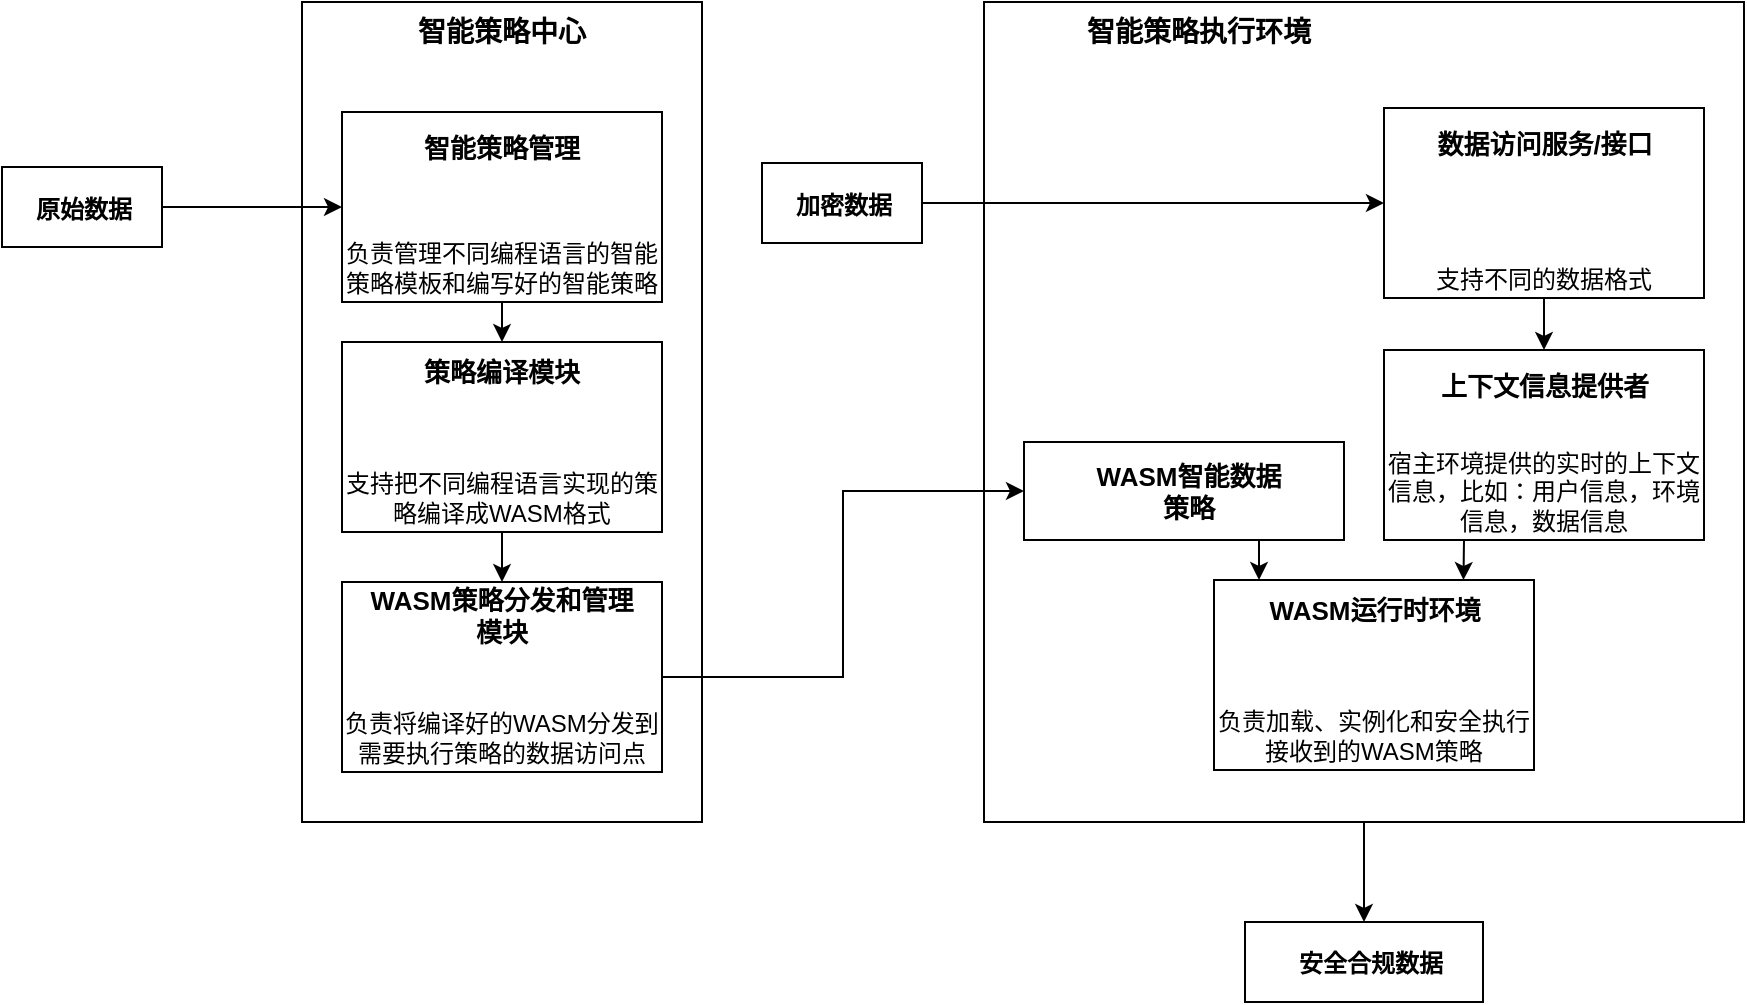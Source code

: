 <mxfile version="28.0.6" pages="3">
  <diagram name="arch" id="RCnvyBVjviqlg7Vbb6u8">
    <mxGraphModel dx="1554" dy="856" grid="1" gridSize="10" guides="1" tooltips="1" connect="1" arrows="1" fold="1" page="1" pageScale="1" pageWidth="2336" pageHeight="1654" math="0" shadow="0">
      <root>
        <mxCell id="0" />
        <mxCell id="1" parent="0" />
        <mxCell id="uTg2soy5fG2xS7olu24i-1" value="" style="rounded=0;whiteSpace=wrap;html=1;strokeWidth=1;fillColor=none;align=center;" parent="1" vertex="1">
          <mxGeometry x="360" y="490" width="200" height="410" as="geometry" />
        </mxCell>
        <mxCell id="uTg2soy5fG2xS7olu24i-2" value="&lt;b&gt;智能策略中心&lt;/b&gt;" style="text;html=1;align=center;verticalAlign=middle;whiteSpace=wrap;rounded=0;fontSize=14;" parent="1" vertex="1">
          <mxGeometry x="405.0" y="490" width="110" height="30" as="geometry" />
        </mxCell>
        <mxCell id="uTg2soy5fG2xS7olu24i-13" style="edgeStyle=orthogonalEdgeStyle;rounded=0;orthogonalLoop=1;jettySize=auto;html=1;exitX=0.5;exitY=1;exitDx=0;exitDy=0;entryX=0.5;entryY=0;entryDx=0;entryDy=0;" parent="1" source="uTg2soy5fG2xS7olu24i-3" target="uTg2soy5fG2xS7olu24i-6" edge="1">
          <mxGeometry relative="1" as="geometry" />
        </mxCell>
        <mxCell id="uTg2soy5fG2xS7olu24i-3" value="负责管理不同编程语言的智能策略模板和编写好的智能策略" style="rounded=0;whiteSpace=wrap;html=1;fillColor=none;verticalAlign=bottom;" parent="1" vertex="1">
          <mxGeometry x="380" y="545" width="160" height="95" as="geometry" />
        </mxCell>
        <mxCell id="uTg2soy5fG2xS7olu24i-4" value="&lt;font style=&quot;font-size: 13px;&quot;&gt;&lt;b style=&quot;&quot;&gt;智能策略管理&lt;/b&gt;&lt;/font&gt;" style="text;html=1;align=center;verticalAlign=middle;whiteSpace=wrap;rounded=0;" parent="1" vertex="1">
          <mxGeometry x="415" y="548" width="90" height="30" as="geometry" />
        </mxCell>
        <mxCell id="uTg2soy5fG2xS7olu24i-16" style="edgeStyle=orthogonalEdgeStyle;rounded=0;orthogonalLoop=1;jettySize=auto;html=1;exitX=0.5;exitY=1;exitDx=0;exitDy=0;entryX=0.5;entryY=0;entryDx=0;entryDy=0;" parent="1" source="uTg2soy5fG2xS7olu24i-5" target="uTg2soy5fG2xS7olu24i-14" edge="1">
          <mxGeometry relative="1" as="geometry" />
        </mxCell>
        <mxCell id="uTg2soy5fG2xS7olu24i-5" value="支持把不同编程语言实现的策略编译成WASM格式" style="rounded=0;whiteSpace=wrap;html=1;fillColor=none;verticalAlign=bottom;" parent="1" vertex="1">
          <mxGeometry x="380" y="660" width="160" height="95" as="geometry" />
        </mxCell>
        <mxCell id="uTg2soy5fG2xS7olu24i-6" value="&lt;font style=&quot;font-size: 13px;&quot;&gt;&lt;b style=&quot;&quot;&gt;策略编译模块&lt;/b&gt;&lt;/font&gt;" style="text;html=1;align=center;verticalAlign=middle;whiteSpace=wrap;rounded=0;" parent="1" vertex="1">
          <mxGeometry x="415" y="660" width="90" height="30" as="geometry" />
        </mxCell>
        <mxCell id="uTg2soy5fG2xS7olu24i-7" value="" style="group" parent="1" vertex="1" connectable="0">
          <mxGeometry x="210" y="572.5" width="80" height="40" as="geometry" />
        </mxCell>
        <mxCell id="uTg2soy5fG2xS7olu24i-8" value="" style="group" parent="uTg2soy5fG2xS7olu24i-7" vertex="1" connectable="0">
          <mxGeometry width="80" height="40" as="geometry" />
        </mxCell>
        <mxCell id="uTg2soy5fG2xS7olu24i-9" value="" style="rounded=0;whiteSpace=wrap;html=1;strokeWidth=1;fillColor=none;align=center;" parent="uTg2soy5fG2xS7olu24i-8" vertex="1">
          <mxGeometry width="80" height="40" as="geometry" />
        </mxCell>
        <mxCell id="uTg2soy5fG2xS7olu24i-10" value="&lt;b&gt;原始数据&lt;/b&gt;" style="text;html=1;align=center;verticalAlign=middle;whiteSpace=wrap;rounded=0;" parent="uTg2soy5fG2xS7olu24i-8" vertex="1">
          <mxGeometry x="6" y="9" width="70" height="24" as="geometry" />
        </mxCell>
        <mxCell id="uTg2soy5fG2xS7olu24i-12" style="edgeStyle=orthogonalEdgeStyle;rounded=0;orthogonalLoop=1;jettySize=auto;html=1;exitX=1;exitY=0.5;exitDx=0;exitDy=0;entryX=0;entryY=0.5;entryDx=0;entryDy=0;" parent="1" source="uTg2soy5fG2xS7olu24i-9" target="uTg2soy5fG2xS7olu24i-3" edge="1">
          <mxGeometry relative="1" as="geometry">
            <mxPoint x="320" y="592.714" as="targetPoint" />
          </mxGeometry>
        </mxCell>
        <mxCell id="uTg2soy5fG2xS7olu24i-14" value="负责将编译好的WASM分发到需要执行策略的数据访问点" style="rounded=0;whiteSpace=wrap;html=1;fillColor=none;verticalAlign=bottom;" parent="1" vertex="1">
          <mxGeometry x="380" y="780" width="160" height="95" as="geometry" />
        </mxCell>
        <mxCell id="uTg2soy5fG2xS7olu24i-15" value="&lt;font style=&quot;font-size: 13px;&quot;&gt;&lt;b style=&quot;&quot;&gt;WASM策略分发和管理模块&lt;/b&gt;&lt;/font&gt;" style="text;html=1;align=center;verticalAlign=middle;whiteSpace=wrap;rounded=0;" parent="1" vertex="1">
          <mxGeometry x="390" y="782" width="140" height="30" as="geometry" />
        </mxCell>
        <mxCell id="uTg2soy5fG2xS7olu24i-49" style="edgeStyle=orthogonalEdgeStyle;rounded=0;orthogonalLoop=1;jettySize=auto;html=1;exitX=0.5;exitY=1;exitDx=0;exitDy=0;" parent="1" source="uTg2soy5fG2xS7olu24i-17" edge="1">
          <mxGeometry relative="1" as="geometry">
            <mxPoint x="891" y="950" as="targetPoint" />
          </mxGeometry>
        </mxCell>
        <mxCell id="uTg2soy5fG2xS7olu24i-17" value="" style="rounded=0;whiteSpace=wrap;html=1;strokeWidth=1;fillColor=none;align=center;" parent="1" vertex="1">
          <mxGeometry x="701" y="490" width="380" height="410" as="geometry" />
        </mxCell>
        <mxCell id="uTg2soy5fG2xS7olu24i-18" value="&lt;b&gt;智能策略执行环境&lt;/b&gt;" style="text;html=1;align=center;verticalAlign=middle;whiteSpace=wrap;rounded=0;fontSize=14;" parent="1" vertex="1">
          <mxGeometry x="746" y="490" width="125" height="30" as="geometry" />
        </mxCell>
        <mxCell id="uTg2soy5fG2xS7olu24i-34" style="edgeStyle=orthogonalEdgeStyle;rounded=0;orthogonalLoop=1;jettySize=auto;html=1;exitX=0.75;exitY=1;exitDx=0;exitDy=0;entryX=0;entryY=0;entryDx=0;entryDy=0;" parent="1" source="uTg2soy5fG2xS7olu24i-20" target="uTg2soy5fG2xS7olu24i-24" edge="1">
          <mxGeometry relative="1" as="geometry" />
        </mxCell>
        <mxCell id="uTg2soy5fG2xS7olu24i-20" value="" style="rounded=0;whiteSpace=wrap;html=1;fillColor=none;verticalAlign=bottom;" parent="1" vertex="1">
          <mxGeometry x="721" y="710" width="160" height="49" as="geometry" />
        </mxCell>
        <mxCell id="uTg2soy5fG2xS7olu24i-21" value="&lt;font style=&quot;font-size: 13px;&quot;&gt;&lt;b style=&quot;&quot;&gt;WASM智能数据策略&lt;/b&gt;&lt;/font&gt;" style="text;html=1;align=center;verticalAlign=middle;whiteSpace=wrap;rounded=0;" parent="1" vertex="1">
          <mxGeometry x="756" y="720" width="95" height="30" as="geometry" />
        </mxCell>
        <mxCell id="uTg2soy5fG2xS7olu24i-23" value="负责加载、实例化和安全执行接收到的WASM策略" style="rounded=0;whiteSpace=wrap;html=1;fillColor=none;verticalAlign=bottom;" parent="1" vertex="1">
          <mxGeometry x="816" y="779" width="160" height="95" as="geometry" />
        </mxCell>
        <mxCell id="uTg2soy5fG2xS7olu24i-24" value="&lt;font style=&quot;font-size: 13px;&quot;&gt;&lt;b style=&quot;&quot;&gt;WASM运行时环境&lt;/b&gt;&lt;/font&gt;" style="text;html=1;align=center;verticalAlign=middle;whiteSpace=wrap;rounded=0;" parent="1" vertex="1">
          <mxGeometry x="838.5" y="779" width="115" height="30" as="geometry" />
        </mxCell>
        <mxCell id="uTg2soy5fG2xS7olu24i-28" style="edgeStyle=orthogonalEdgeStyle;rounded=0;orthogonalLoop=1;jettySize=auto;html=1;exitX=1;exitY=0.5;exitDx=0;exitDy=0;entryX=0;entryY=0.5;entryDx=0;entryDy=0;" parent="1" source="uTg2soy5fG2xS7olu24i-14" target="uTg2soy5fG2xS7olu24i-20" edge="1">
          <mxGeometry relative="1" as="geometry" />
        </mxCell>
        <mxCell id="uTg2soy5fG2xS7olu24i-32" value="宿主环境提供的实时的上下文信息，比如：用户信息，环境信息，数据信息" style="rounded=0;whiteSpace=wrap;html=1;fillColor=none;verticalAlign=bottom;" parent="1" vertex="1">
          <mxGeometry x="901" y="664" width="160" height="95" as="geometry" />
        </mxCell>
        <mxCell id="uTg2soy5fG2xS7olu24i-33" value="&lt;font style=&quot;font-size: 13px;&quot;&gt;&lt;b style=&quot;&quot;&gt;上下文信息提供者&lt;/b&gt;&lt;/font&gt;" style="text;html=1;align=center;verticalAlign=middle;whiteSpace=wrap;rounded=0;" parent="1" vertex="1">
          <mxGeometry x="923.5" y="667" width="115" height="30" as="geometry" />
        </mxCell>
        <mxCell id="uTg2soy5fG2xS7olu24i-35" style="edgeStyle=orthogonalEdgeStyle;rounded=0;orthogonalLoop=1;jettySize=auto;html=1;exitX=0.25;exitY=1;exitDx=0;exitDy=0;entryX=0.889;entryY=0;entryDx=0;entryDy=0;entryPerimeter=0;" parent="1" source="uTg2soy5fG2xS7olu24i-32" target="uTg2soy5fG2xS7olu24i-24" edge="1">
          <mxGeometry relative="1" as="geometry" />
        </mxCell>
        <mxCell id="uTg2soy5fG2xS7olu24i-37" value="" style="group" parent="1" vertex="1" connectable="0">
          <mxGeometry x="590" y="570.5" width="80" height="40" as="geometry" />
        </mxCell>
        <mxCell id="uTg2soy5fG2xS7olu24i-38" value="" style="group" parent="uTg2soy5fG2xS7olu24i-37" vertex="1" connectable="0">
          <mxGeometry width="80" height="40" as="geometry" />
        </mxCell>
        <mxCell id="uTg2soy5fG2xS7olu24i-39" value="" style="rounded=0;whiteSpace=wrap;html=1;strokeWidth=1;fillColor=none;align=center;" parent="uTg2soy5fG2xS7olu24i-38" vertex="1">
          <mxGeometry width="80" height="40" as="geometry" />
        </mxCell>
        <mxCell id="uTg2soy5fG2xS7olu24i-40" value="&lt;b&gt;加密数据&lt;/b&gt;" style="text;html=1;align=center;verticalAlign=middle;whiteSpace=wrap;rounded=0;" parent="uTg2soy5fG2xS7olu24i-38" vertex="1">
          <mxGeometry x="6" y="9" width="70" height="24" as="geometry" />
        </mxCell>
        <mxCell id="uTg2soy5fG2xS7olu24i-44" style="edgeStyle=orthogonalEdgeStyle;rounded=0;orthogonalLoop=1;jettySize=auto;html=1;exitX=0.5;exitY=1;exitDx=0;exitDy=0;entryX=0.5;entryY=0;entryDx=0;entryDy=0;" parent="1" source="uTg2soy5fG2xS7olu24i-42" target="uTg2soy5fG2xS7olu24i-32" edge="1">
          <mxGeometry relative="1" as="geometry" />
        </mxCell>
        <mxCell id="uTg2soy5fG2xS7olu24i-42" value="支持不同的数据格式" style="rounded=0;whiteSpace=wrap;html=1;fillColor=none;verticalAlign=bottom;" parent="1" vertex="1">
          <mxGeometry x="901" y="543" width="160" height="95" as="geometry" />
        </mxCell>
        <mxCell id="uTg2soy5fG2xS7olu24i-43" value="&lt;font style=&quot;font-size: 13px;&quot;&gt;&lt;b style=&quot;&quot;&gt;数据访问服务/接口&lt;/b&gt;&lt;/font&gt;" style="text;html=1;align=center;verticalAlign=middle;whiteSpace=wrap;rounded=0;" parent="1" vertex="1">
          <mxGeometry x="923.5" y="546" width="115" height="30" as="geometry" />
        </mxCell>
        <mxCell id="uTg2soy5fG2xS7olu24i-47" style="edgeStyle=orthogonalEdgeStyle;rounded=0;orthogonalLoop=1;jettySize=auto;html=1;exitX=1;exitY=0.5;exitDx=0;exitDy=0;entryX=0;entryY=0.5;entryDx=0;entryDy=0;" parent="1" source="uTg2soy5fG2xS7olu24i-39" target="uTg2soy5fG2xS7olu24i-42" edge="1">
          <mxGeometry relative="1" as="geometry">
            <mxPoint x="721" y="590.5" as="targetPoint" />
          </mxGeometry>
        </mxCell>
        <mxCell id="uTg2soy5fG2xS7olu24i-50" value="" style="rounded=0;whiteSpace=wrap;html=1;strokeWidth=1;fillColor=none;align=center;" parent="1" vertex="1">
          <mxGeometry x="831.5" y="950" width="119" height="40" as="geometry" />
        </mxCell>
        <mxCell id="uTg2soy5fG2xS7olu24i-51" value="&lt;b&gt;安全合规数据&lt;/b&gt;" style="text;html=1;align=center;verticalAlign=middle;whiteSpace=wrap;rounded=0;" parent="1" vertex="1">
          <mxGeometry x="837.5" y="959" width="113" height="24" as="geometry" />
        </mxCell>
      </root>
    </mxGraphModel>
  </diagram>
  <diagram id="YF3lw8RxD5TamGibBaOt" name="overview">
    <mxGraphModel dx="1554" dy="856" grid="1" gridSize="10" guides="1" tooltips="1" connect="1" arrows="1" fold="1" page="1" pageScale="1" pageWidth="2336" pageHeight="1654" math="0" shadow="0">
      <root>
        <mxCell id="0" />
        <mxCell id="1" parent="0" />
        <mxCell id="sM5s5a9DACbF24x5BrH0-2" value="&lt;div&gt;&lt;div&gt;@startuml&lt;/div&gt;&lt;div&gt;actor &quot;用户/应用&quot; as Client&lt;/div&gt;&lt;div&gt;&lt;br&gt;&lt;/div&gt;&lt;div&gt;rectangle &quot;智能策略中心&quot; {&lt;/div&gt;&lt;div&gt;&amp;nbsp; component &quot;智能策略引擎&quot; as SPE&lt;/div&gt;&lt;div&gt;&amp;nbsp; component &quot;策略编译/转换模块&quot; as PCCM&lt;/div&gt;&lt;div&gt;&amp;nbsp; component &quot;WASM策略分发与管理模块&quot; as WPDM&lt;/div&gt;&lt;div&gt;&lt;br&gt;&lt;/div&gt;&lt;div&gt;&amp;nbsp; SPE --&amp;gt; PCCM : 输出策略/规则&lt;/div&gt;&lt;div&gt;&amp;nbsp; PCCM --&amp;gt; WPDM : 输出策略WASM模块&lt;/div&gt;&lt;div&gt;}&lt;/div&gt;&lt;div&gt;&lt;br&gt;&lt;/div&gt;&lt;div&gt;cloud &quot;异构分布式环境&quot; {&lt;/div&gt;&lt;div&gt;&amp;nbsp; node &quot;数据访问节点 N&quot; as DAN_N {&lt;/div&gt;&lt;div&gt;&amp;nbsp; &amp;nbsp; component &quot;数据访问服务/接口&quot; as DAS_N&lt;/div&gt;&lt;div&gt;&amp;nbsp; &amp;nbsp; component &quot;WASM运行时环境&quot; as WRTE_N&lt;/div&gt;&lt;div&gt;&amp;nbsp; &amp;nbsp; component &quot;策略WASM模块缓存&quot; as PWMC_N&lt;/div&gt;&lt;div&gt;&amp;nbsp; &amp;nbsp; component &quot;上下文信息提供者&quot; as CP_N&lt;/div&gt;&lt;div&gt;&lt;br&gt;&lt;/div&gt;&lt;div&gt;&amp;nbsp; &amp;nbsp; DAS_N --&amp;gt; WRTE_N : 调用WASM执行策略&lt;/div&gt;&lt;div&gt;&amp;nbsp; &amp;nbsp; WRTE_N --&amp;gt; PWMC_N : 加载/缓存模块&lt;/div&gt;&lt;div&gt;&amp;nbsp; &amp;nbsp; CP_N --&amp;gt; WRTE_N : 提供上下文信息 (Import)&lt;/div&gt;&lt;div&gt;&amp;nbsp; }&lt;/div&gt;&lt;div&gt;&lt;br&gt;&lt;/div&gt;&lt;div&gt;&amp;nbsp; node &quot;数据访问节点 M&quot; as DAN_M {&lt;/div&gt;&lt;div&gt;&amp;nbsp; &amp;nbsp; component &quot;数据访问服务/接口&quot; as DAS_M&lt;/div&gt;&lt;div&gt;&amp;nbsp; &amp;nbsp; component &quot;WASM运行时环境&quot; as WRTE_M&lt;/div&gt;&lt;div&gt;&amp;nbsp; &amp;nbsp; component &quot;策略WASM模块缓存&quot; as PWMC_M&lt;/div&gt;&lt;div&gt;&amp;nbsp; &amp;nbsp; component &quot;上下文信息提供者&quot; as CP_M&lt;/div&gt;&lt;div&gt;&lt;br&gt;&lt;/div&gt;&lt;div&gt;&amp;nbsp; &amp;nbsp; DAS_M --&amp;gt; WRTE_M : 调用WASM执行策略&lt;/div&gt;&lt;div&gt;&amp;nbsp; &amp;nbsp; WRTE_M --&amp;gt; PWMC_M : 加载/缓存模块&lt;/div&gt;&lt;div&gt;&amp;nbsp; &amp;nbsp; CP_M --&amp;gt; WRTE_M : 提供上下文信息 (Import)&lt;/div&gt;&lt;div&gt;&amp;nbsp; }&lt;/div&gt;&lt;div&gt;&lt;br&gt;&lt;/div&gt;&lt;div&gt;&amp;nbsp; WPDM --&amp;gt; DAN_N : 分发/管理策略WASM模块&lt;/div&gt;&lt;div&gt;&amp;nbsp; WPDM --&amp;gt; DAN_M : 分发/管理策略WASM模块&lt;/div&gt;&lt;div&gt;}&lt;/div&gt;&lt;div&gt;&lt;br&gt;&lt;/div&gt;&lt;div&gt;database &quot;数据存储&quot; as DS&lt;/div&gt;&lt;div&gt;&lt;br&gt;&lt;/div&gt;&lt;div&gt;DAS_N --&amp;gt; DS : 访问数据&lt;/div&gt;&lt;div&gt;DAS_M --&amp;gt; DS : 访问数据&lt;/div&gt;&lt;div&gt;&lt;br&gt;&lt;/div&gt;&lt;div&gt;Client --&amp;gt; DAS_N : 数据访问请求&lt;/div&gt;&lt;div&gt;Client --&amp;gt; DAS_M : 数据访问请求&lt;/div&gt;&lt;div&gt;@enduml&lt;/div&gt;&lt;/div&gt;&lt;div&gt;&lt;br&gt;&lt;/div&gt;" style="text;html=1;align=left;verticalAlign=middle;whiteSpace=wrap;rounded=0;" parent="1" vertex="1">
          <mxGeometry x="500" y="380" width="300" height="750" as="geometry" />
        </mxCell>
      </root>
    </mxGraphModel>
  </diagram>
  <diagram id="xHMs-q8ewHIcJGqGCTo_" name="smart policy execution">
    <mxGraphModel dx="1554" dy="856" grid="1" gridSize="10" guides="1" tooltips="1" connect="1" arrows="1" fold="1" page="1" pageScale="1" pageWidth="2336" pageHeight="1654" math="0" shadow="0">
      <root>
        <mxCell id="0" />
        <mxCell id="1" parent="0" />
        <mxCell id="b2Q5CYyqQhCFyVbpqTNn-1" value="&lt;div&gt;@startuml&lt;/div&gt;&lt;div&gt;participant &quot;用户/应用&quot; as User&lt;/div&gt;&lt;div&gt;participant &quot;数据访问服务/接口 (宿主)&quot; as Host&lt;/div&gt;&lt;div&gt;participant &quot;WASM运行时环境&quot; as WASMRuntime&lt;/div&gt;&lt;div&gt;participant &quot;策略WASM模块 (沙箱内)&quot; as PolicyWASM&lt;/div&gt;&lt;div&gt;participant &quot;上下文信息提供者 (宿主)&quot; as ContextProvider&lt;/div&gt;&lt;div&gt;&lt;br&gt;&lt;/div&gt;&lt;div&gt;User -&amp;gt; Host : 数据访问请求&lt;/div&gt;&lt;div&gt;Host -&amp;gt; ContextProvider : 收集上下文信息&lt;/div&gt;&lt;div&gt;Host -&amp;gt; WASMRuntime : 加载/获取策略WASM模块 (按请求类型)&lt;/div&gt;&lt;div&gt;note right of WASMRuntime&lt;/div&gt;&lt;div&gt;&amp;nbsp; 检查缓存，如无则加载 .wasm 文件&lt;/div&gt;&lt;div&gt;end note&lt;/div&gt;&lt;div&gt;&lt;br&gt;&lt;/div&gt;&lt;div&gt;Host -&amp;gt; WASMRuntime : 实例化策略WASM模块&lt;/div&gt;&lt;div&gt;note right of WASMRuntime&lt;/div&gt;&lt;div&gt;&amp;nbsp; 创建WASM实例，绑定Import/Export&lt;/div&gt;&lt;div&gt;end note&lt;/div&gt;&lt;div&gt;&lt;br&gt;&lt;/div&gt;&lt;div&gt;Host -&amp;gt; WASMRuntime : 调用策略WASM模块入口函数（onDataAccess）&lt;/div&gt;&lt;div&gt;activate WASMRuntime&lt;/div&gt;&lt;div&gt;&lt;br&gt;&lt;/div&gt;&lt;div&gt;WASMRuntime -&amp;gt; PolicyWASM : 委托策略执行&lt;/div&gt;&lt;div&gt;activate PolicyWASM&lt;/div&gt;&lt;div&gt;PolicyWASM -&amp;gt; ContextProvider : 调用 Import 获取上下文 (如 get_user_id, get_cpu_id 等)&lt;/div&gt;&lt;div&gt;PolicyWASM -&amp;gt; PolicyWASM : 执行策略判断逻辑（onDataAccess） (在沙箱内)&lt;/div&gt;&lt;div&gt;PolicyWASM --&amp;gt; WASMRuntime : 返回策略判断结果 (e.g., false -&amp;gt; DENY, true -&amp;gt; ALLOW)&lt;/div&gt;&lt;div&gt;deactivate PolicyWASM&lt;/div&gt;&lt;div&gt;&lt;br&gt;&lt;/div&gt;&lt;div&gt;WASMRuntime --&amp;gt; Host : 返回决策/操作指令&lt;/div&gt;&lt;div&gt;deactivate WASMRuntime&lt;/div&gt;&lt;div&gt;&lt;br&gt;&lt;/div&gt;&lt;div&gt;alt 决策为 DENY&lt;/div&gt;&lt;div&gt;&amp;nbsp; Host -&amp;gt; User : 返回 访问拒绝&lt;/div&gt;&lt;div&gt;else 决策为 ALLOW&lt;/div&gt;&lt;div&gt;&amp;nbsp; Host -&amp;gt; Host : 继续处理请求，解密数据，根据用户请求获取用户需要的数据&lt;/div&gt;&lt;div&gt;&amp;nbsp; Host --&amp;gt; WASMRuntime : 调用策略WASM模块入口函数（onDataPreprocess）&lt;/div&gt;&lt;div&gt;&amp;nbsp; activate WASMRuntime&lt;/div&gt;&lt;div&gt;&amp;nbsp; WASMRuntime -&amp;gt; PolicyWASM : 委托策略执行&lt;/div&gt;&lt;div&gt;&amp;nbsp; activate PolicyWASM&lt;/div&gt;&lt;div&gt;&amp;nbsp; PolicyWASM -&amp;gt; PolicyWASM : 执行数据预处理逻辑（onDataPreprocess），返回预处理（比如脱敏）后的数据&lt;/div&gt;&lt;div&gt;&amp;nbsp; PolicyWASM -&amp;gt; WASMRuntime: 返回预处理的数据&lt;/div&gt;&lt;div&gt;&amp;nbsp; deactivate PolicyWASM&lt;/div&gt;&lt;div&gt;&amp;nbsp; WASMRuntime -&amp;gt; Host: 返回预处理的数据&lt;/div&gt;&lt;div&gt;&amp;nbsp; deactivate WASMRuntime&lt;/div&gt;&lt;div&gt;&amp;nbsp; Host -&amp;gt; User: 返回用户需要的数据&lt;/div&gt;&lt;div&gt;&amp;nbsp; User -&amp;gt; User: 用户侧逻辑处理，输出数据&lt;/div&gt;&lt;div&gt;&amp;nbsp; User -&amp;gt; Host: 请求验证输出的数据&lt;/div&gt;&lt;div&gt;&amp;nbsp; Host -&amp;gt; WASMRuntime: 调用WASM模块入口函数（onDataPostprocess）&lt;/div&gt;&lt;div&gt;&amp;nbsp; activate WASMRuntime&lt;/div&gt;&lt;div&gt;&amp;nbsp; WASMRuntime -&amp;gt; PolicyWASM: 委托策略执行&lt;/div&gt;&lt;div&gt;&amp;nbsp; activate PolicyWASM&lt;/div&gt;&lt;div&gt;&amp;nbsp; PolicyWASM -&amp;gt; PolicyWASM: 执行数据后处理逻辑（onDataPostprocess）,返回后处理的数据&lt;/div&gt;&lt;div&gt;&amp;nbsp; PolicyWASM -&amp;gt; WASMRuntime: 返回后处理的数据&lt;/div&gt;&lt;div&gt;&amp;nbsp; deactivate PolicyWASM&lt;/div&gt;&lt;div&gt;&amp;nbsp; WASMRuntime -&amp;gt; Host: 返回后处理的数据&lt;/div&gt;&lt;div&gt;&amp;nbsp; deactivate WASMRuntime&lt;/div&gt;&lt;div&gt;&amp;nbsp; Host -&amp;gt; User: 获得验证后的数据&lt;/div&gt;&lt;div&gt;&amp;nbsp; User -&amp;gt; User: 用户可以把验证后的数据带出数据访问节点&lt;/div&gt;&lt;div&gt;end&lt;/div&gt;&lt;div&gt;@enduml&lt;/div&gt;&lt;div&gt;&lt;br&gt;&lt;/div&gt;" style="text;html=1;align=left;verticalAlign=middle;whiteSpace=wrap;rounded=0;" vertex="1" parent="1">
          <mxGeometry x="190" y="150" width="760" height="910" as="geometry" />
        </mxCell>
      </root>
    </mxGraphModel>
  </diagram>
</mxfile>
